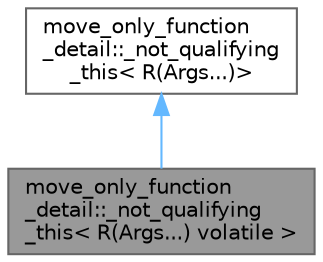 digraph "move_only_function_detail::_not_qualifying_this&lt; R(Args...) volatile &gt;"
{
 // LATEX_PDF_SIZE
  bgcolor="transparent";
  edge [fontname=Helvetica,fontsize=10,labelfontname=Helvetica,labelfontsize=10];
  node [fontname=Helvetica,fontsize=10,shape=box,height=0.2,width=0.4];
  Node1 [id="Node000001",label="move_only_function\l_detail::_not_qualifying\l_this\< R(Args...) volatile \>",height=0.2,width=0.4,color="gray40", fillcolor="grey60", style="filled", fontcolor="black",tooltip=" "];
  Node2 -> Node1 [id="edge2_Node000001_Node000002",dir="back",color="steelblue1",style="solid",tooltip=" "];
  Node2 [id="Node000002",label="move_only_function\l_detail::_not_qualifying\l_this\< R(Args...)\>",height=0.2,width=0.4,color="gray40", fillcolor="white", style="filled",URL="$structmove__only__function__detail_1_1__not__qualifying__this_3_01_r_07_args_8_8_8_08_4.html",tooltip=" "];
}
